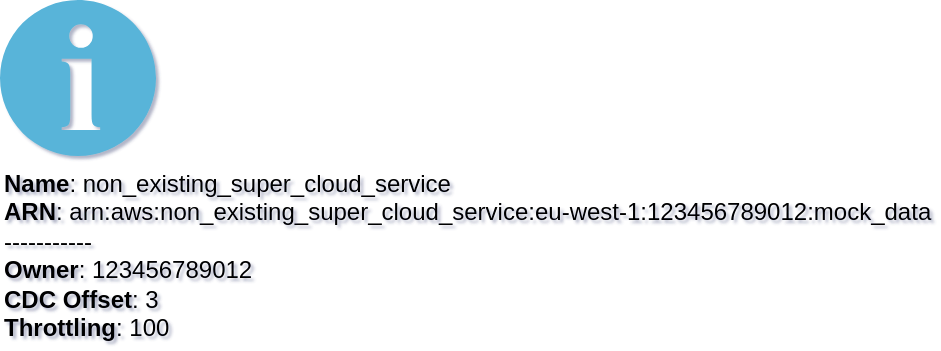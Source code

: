 <mxfile type="MultiCloud">
	<diagram id="diagram_1" name="AWS components">
		<mxGraphModel dx="1015" dy="661" grid="1" gridSize="10" guides="1" tooltips="1" connect="1" arrows="1" fold="1" page="1" pageScale="1" pageWidth="850" pageHeight="1100" math="0" shadow="1">
			<root>
				<mxCell id="0" />
				<mxCell id="1" parent="0" />
				<mxCell id="vertex:non_existing_super_cloud_service:arn:aws:non_existing_super_cloud_service:eu-west-1:123456789012:mock_data" value="&lt;b&gt;Name&lt;/b&gt;: non_existing_super_cloud_service&lt;BR&gt;&lt;b&gt;ARN&lt;/b&gt;: arn:aws:non_existing_super_cloud_service:eu-west-1:123456789012:mock_data&lt;BR&gt;-----------&lt;BR&gt;&lt;b&gt;Owner&lt;/b&gt;: 123456789012&lt;BR&gt;&lt;b&gt;CDC Offset&lt;/b&gt;: 3&lt;BR&gt;&lt;b&gt;Throttling&lt;/b&gt;: 100" style="sketch=0;aspect=fixed;html=1;align=left;image;fontSize=12;image=img/lib/mscae/Info.svg;labelBackgroundColor=none;" parent="1" vertex="1">
					<mxGeometry width="78" height="78" as="geometry" />
				</mxCell>
			</root>
		</mxGraphModel>
	</diagram>
</mxfile>